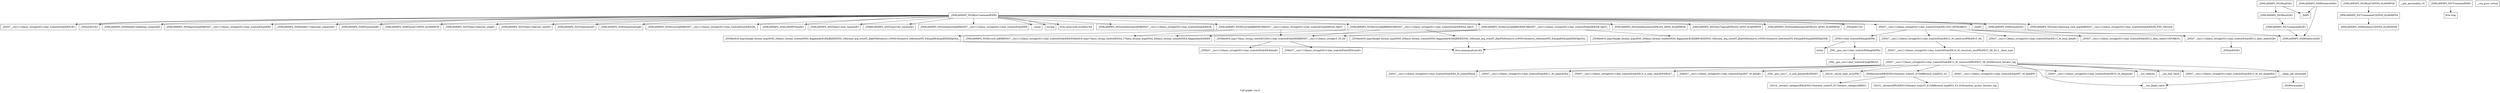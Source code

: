 digraph "Call graph: run.ll" {
	label="Call graph: run.ll";

	Node0x560a1bd2af40 [shape=record,label="{_ZN9LAMMPS_NS5utils8bnumericEPKciS2_bPNS_6LAMMPSE}"];
	Node0x560a1bd28d90 [shape=record,label="{_ZN9LAMMPS_NS3RunC2EPNS_6LAMMPSE}"];
	Node0x560a1bd28d90 -> Node0x560a1bd29470;
	Node0x560a1bd29470 [shape=record,label="{_ZN9LAMMPS_NS7CommandC2EPNS_6LAMMPSE}"];
	Node0x560a1bd29470 -> Node0x560a1bd29c20;
	Node0x560a1bd871b0 [shape=record,label="{_ZN9LAMMPS_NS3Run7commandEiPPc}"];
	Node0x560a1bd871b0 -> Node0x560a1bd2a4b0;
	Node0x560a1bd871b0 -> Node0x560a1bdcad70;
	Node0x560a1bd871b0 -> Node0x560a1bd4a340;
	Node0x560a1bd871b0 -> Node0x560a1bd44780;
	Node0x560a1bd871b0 -> Node0x560a1bdca9c0;
	Node0x560a1bd871b0 -> Node0x560a1bdca720;
	Node0x560a1bd871b0 -> Node0x560a1bd29970;
	Node0x560a1bd871b0 -> Node0x560a1bd48c80;
	Node0x560a1bd871b0 -> Node0x560a1bd485a0;
	Node0x560a1bd871b0 -> Node0x560a1bd468a0;
	Node0x560a1bd871b0 -> Node0x560a1bd42ba0;
	Node0x560a1bd871b0 -> Node0x560a1bd41ae0;
	Node0x560a1bd871b0 -> Node0x560a1bd40760;
	Node0x560a1bd871b0 -> Node0x560a1bd3fe10;
	Node0x560a1bd871b0 -> Node0x560a1bd3e280;
	Node0x560a1bd871b0 -> Node0x560a1bd3a8e0;
	Node0x560a1bd871b0 -> Node0x560a1bdb5030;
	Node0x560a1bd871b0 -> Node0x560a1bd37ac0;
	Node0x560a1bd871b0 -> Node0x560a1bd35610;
	Node0x560a1bd871b0 -> Node0x560a1bd5ed60;
	Node0x560a1bd871b0 -> Node0x560a1bd34ad0;
	Node0x560a1bd871b0 -> Node0x560a1bd33970;
	Node0x560a1bd871b0 -> Node0x560a1bd2af40;
	Node0x560a1bd871b0 -> Node0x560a1bd2a2a0;
	Node0x560a1bd871b0 -> Node0x560a1bd93f20;
	Node0x560a1bd871b0 -> Node0x560a1bd3cbc0;
	Node0x560a1bd871b0 -> Node0x560a1bd2a180;
	Node0x560a1bd871b0 -> Node0x560a1bd2a090;
	Node0x560a1bd871b0 -> Node0x560a1bd2aeb0;
	Node0x560a1bd871b0 -> Node0x560a1bd2a210;
	Node0x560a1bd871b0 -> Node0x560a1bd29a20;
	Node0x560a1bdca9c0 [shape=record,label="{_ZN9LAMMPS_NS5utils16missing_cmd_argsERKNSt7__cxx1112basic_stringIcSt11char_traitsIcESaIcEEEiS8_PNS_5ErrorE}"];
	Node0x560a1bd2a4b0 [shape=record,label="{_ZNSaIcEC1Ev}"];
	Node0x560a1bdcad70 [shape=record,label="{_ZNSt7__cxx1112basic_stringIcSt11char_traitsIcESaIcEEC2IS3_EEPKcRKS3_}"];
	Node0x560a1bdcad70 -> Node0x560a1bd4c440;
	Node0x560a1bdcad70 -> Node0x560a1bd4ecc0;
	Node0x560a1bdcad70 -> Node0x560a1bd4f680;
	Node0x560a1bdcad70 -> Node0x560a1bd46540;
	Node0x560a1bdcad70 -> Node0x560a1bd517a0;
	Node0x560a1bd521a0 [shape=record,label="{__gxx_personality_v0}"];
	Node0x560a1bdca720 [shape=record,label="{_ZNSt7__cxx1112basic_stringIcSt11char_traitsIcESaIcEED1Ev}"];
	Node0x560a1bd86ea0 [shape=record,label="{_ZNSt7__cxx1112basic_stringIcSt11char_traitsIcESaIcEE9_M_createERmm}"];
	Node0x560a1bd882e0 [shape=record,label="{_ZNSt7__cxx1112basic_stringIcSt11char_traitsIcESaIcEE11_M_capacityEm}"];
	Node0x560a1bd8c8a0 [shape=record,label="{_ZNSt7__cxx1112basic_stringIcSt11char_traitsIcESaIcEE13_S_copy_charsEPcPKcS7_}"];
	Node0x560a1bd89520 [shape=record,label="{_ZNKSt7__cxx1112basic_stringIcSt11char_traitsIcESaIcEE7_M_dataEv}"];
	Node0x560a1bd29970 [shape=record,label="{_ZNSaIcED1Ev}"];
	Node0x560a1bdb5030 [shape=record,label="{_ZN9LAMMPS_NS5Error3allERKNSt7__cxx1112basic_stringIcSt11char_traitsIcESaIcEEEiS8_}"];
	Node0x560a1bd5ed60 [shape=record,label="{_ZNK9LAMMPS_NS5Timer10is_timeoutEv}"];
	Node0x560a1bd2a2a0 [shape=record,label="{strcmp}"];
	Node0x560a1bd29a20 [shape=record,label="{_ZN9LAMMPS_NS5utils7logicalEPKciS2_bPNS_6LAMMPSE}"];
	Node0x560a1bd2a210 [shape=record,label="{_ZN9LAMMPS_NS5utils8inumericEPKciS2_bPNS_6LAMMPSE}"];
	Node0x560a1bd2aeb0 [shape=record,label="{_ZN9LAMMPS_NS5Error3allIJRiEEEvRKNSt7__cxx1112basic_stringIcSt11char_traitsIcESaIcEEEiSA_DpOT_}"];
	Node0x560a1bd2aeb0 -> Node0x560a1bd56e50;
	Node0x560a1bd2aeb0 -> Node0x560a1bd597d0;
	Node0x560a1bd2aeb0 -> Node0x560a1bd59f10;
	Node0x560a1bd2a090 [shape=record,label="{_ZN9LAMMPS_NS5Error3allIJRPcEEEvRKNSt7__cxx1112basic_stringIcSt11char_traitsIcESaIcEEEiSB_DpOT_}"];
	Node0x560a1bd2a090 -> Node0x560a1bd56e50;
	Node0x560a1bd2a090 -> Node0x560a1bd5c5c0;
	Node0x560a1bd2a090 -> Node0x560a1bd59f10;
	Node0x560a1bd2a180 [shape=record,label="{_ZN9LAMMPS_NS5Error3allIJRlEEEvRKNSt7__cxx1112basic_stringIcSt11char_traitsIcESaIcEEEiSA_DpOT_}"];
	Node0x560a1bd2a180 -> Node0x560a1bd56e50;
	Node0x560a1bd2a180 -> Node0x560a1bd5d9f0;
	Node0x560a1bd2a180 -> Node0x560a1bd59f10;
	Node0x560a1bd3cbc0 [shape=record,label="{_ZN9LAMMPS_NS5utils8strmatchERKNSt7__cxx1112basic_stringIcSt11char_traitsIcESaIcEEES8_}"];
	Node0x560a1bd93f20 [shape=record,label="{llvm.umul.with.overflow.i64}"];
	Node0x560a1bd33970 [shape=record,label="{_Znam}"];
	Node0x560a1bd34ad0 [shape=record,label="{_ZN9LAMMPS_NS5utils6strdupERKNSt7__cxx1112basic_stringIcSt11char_traitsIcESaIcEEE}"];
	Node0x560a1bd35610 [shape=record,label="{_ZN9LAMMPS_NS5Timer12init_timeoutEv}"];
	Node0x560a1bd37ac0 [shape=record,label="{_ZN9LAMMPS_NS6LAMMPS4initEv}"];
	Node0x560a1bd3a8e0 [shape=record,label="{_ZN9LAMMPS_NS6Output5setupEi}"];
	Node0x560a1bd3e280 [shape=record,label="{_ZN9LAMMPS_NS5Timer4initEv}"];
	Node0x560a1bd3fe10 [shape=record,label="{_ZN9LAMMPS_NS5Timer13barrier_startEv}"];
	Node0x560a1bd40760 [shape=record,label="{_ZN9LAMMPS_NS5Timer12barrier_stopEv}"];
	Node0x560a1bd41ae0 [shape=record,label="{_ZN9LAMMPS_NS6FinishC1EPNS_6LAMMPSE}"];
	Node0x560a1bd42ba0 [shape=record,label="{_ZN9LAMMPS_NS6Finish3endEi}"];
	Node0x560a1bd44780 [shape=record,label="{_ZN9LAMMPS_NS6FinishD2Ev}"];
	Node0x560a1bd44780 -> Node0x560a1bd667f0;
	Node0x560a1bd468a0 [shape=record,label="{_ZN9LAMMPS_NS6Modify17clearstep_computeEv}"];
	Node0x560a1bd485a0 [shape=record,label="{_ZN9LAMMPS_NS5Input3oneERKNSt7__cxx1112basic_stringIcSt11char_traitsIcESaIcEEE}"];
	Node0x560a1bd48c80 [shape=record,label="{_ZN9LAMMPS_NS6Modify15addstep_computeEl}"];
	Node0x560a1bd4a340 [shape=record,label="{_ZdaPv}"];
	Node0x560a1bd6dd70 [shape=record,label="{_ZN9LAMMPS_NS3RunD2Ev}"];
	Node0x560a1bd6dd70 -> Node0x560a1bd6f130;
	Node0x560a1bd715c0 [shape=record,label="{_ZN9LAMMPS_NS3RunD0Ev}"];
	Node0x560a1bd715c0 -> Node0x560a1bd6dd70;
	Node0x560a1bd715c0 -> Node0x560a1bd72810;
	Node0x560a1bd29c20 [shape=record,label="{_ZN9LAMMPS_NS8PointersC2EPNS_6LAMMPSE}"];
	Node0x560a1bd6f130 [shape=record,label="{_ZN9LAMMPS_NS7CommandD2Ev}"];
	Node0x560a1bd6f130 -> Node0x560a1bd667f0;
	Node0x560a1bd73a70 [shape=record,label="{_ZN9LAMMPS_NS7CommandD0Ev}"];
	Node0x560a1bd73a70 -> Node0x560a1bd73f20;
	Node0x560a1bd75480 [shape=record,label="{__cxa_pure_virtual}"];
	Node0x560a1bd667f0 [shape=record,label="{_ZN9LAMMPS_NS8PointersD2Ev}"];
	Node0x560a1bd76410 [shape=record,label="{_ZN9LAMMPS_NS8PointersD0Ev}"];
	Node0x560a1bd76410 -> Node0x560a1bd667f0;
	Node0x560a1bd76410 -> Node0x560a1bd72810;
	Node0x560a1bd72810 [shape=record,label="{_ZdlPv}"];
	Node0x560a1bd73f20 [shape=record,label="{llvm.trap}"];
	Node0x560a1bd4c440 [shape=record,label="{_ZNSt7__cxx1112basic_stringIcSt11char_traitsIcESaIcEE13_M_local_dataEv}"];
	Node0x560a1bd4ecc0 [shape=record,label="{_ZNSt7__cxx1112basic_stringIcSt11char_traitsIcESaIcEE12_Alloc_hiderC1EPcRKS3_}"];
	Node0x560a1bd46540 [shape=record,label="{_ZNSt7__cxx1112basic_stringIcSt11char_traitsIcESaIcEE12_M_constructIPKcEEvT_S8_}"];
	Node0x560a1bd46540 -> Node0x560a1bd7a530;
	Node0x560a1bd4f680 [shape=record,label="{_ZNSt11char_traitsIcE6lengthEPKc}"];
	Node0x560a1bd4f680 -> Node0x560a1bd7bd10;
	Node0x560a1bd4f680 -> Node0x560a1bd7f590;
	Node0x560a1bd517a0 [shape=record,label="{_ZNSt7__cxx1112basic_stringIcSt11char_traitsIcESaIcEE12_Alloc_hiderD2Ev}"];
	Node0x560a1bd517a0 -> Node0x560a1bd80410;
	Node0x560a1bd7a530 [shape=record,label="{_ZNSt7__cxx1112basic_stringIcSt11char_traitsIcESaIcEE16_M_construct_auxIPKcEEvT_S8_St12__false_type}"];
	Node0x560a1bd7a530 -> Node0x560a1bd84020;
	Node0x560a1bd84020 [shape=record,label="{_ZNSt7__cxx1112basic_stringIcSt11char_traitsIcESaIcEE12_M_constructIPKcEEvT_S8_St20forward_iterator_tag}"];
	Node0x560a1bd84020 -> Node0x560a1bd84c00;
	Node0x560a1bd84020 -> Node0x560a1bd85350;
	Node0x560a1bd84020 -> Node0x560a1bd864e0;
	Node0x560a1bd84020 -> Node0x560a1bd86ea0;
	Node0x560a1bd84020 -> Node0x560a1bd878e0;
	Node0x560a1bd84020 -> Node0x560a1bd882e0;
	Node0x560a1bd84020 -> Node0x560a1bd89520;
	Node0x560a1bd84020 -> Node0x560a1bd8c8a0;
	Node0x560a1bd84020 -> Node0x560a1bd8d130;
	Node0x560a1bd84020 -> Node0x560a1bd90680;
	Node0x560a1bd84020 -> Node0x560a1bd910f0;
	Node0x560a1bd84020 -> Node0x560a1bd91720;
	Node0x560a1bd84020 -> Node0x560a1bd920e0;
	Node0x560a1bd84020 -> Node0x560a1bd92990;
	Node0x560a1bd84c00 [shape=record,label="{_ZN9__gnu_cxx17__is_null_pointerIKcEEbPT_}"];
	Node0x560a1bd85350 [shape=record,label="{_ZSt19__throw_logic_errorPKc}"];
	Node0x560a1bd864e0 [shape=record,label="{_ZSt8distanceIPKcENSt15iterator_traitsIT_E15difference_typeES3_S3_}"];
	Node0x560a1bd864e0 -> Node0x560a1bd937d0;
	Node0x560a1bd864e0 -> Node0x560a1bd9f8c0;
	Node0x560a1bd878e0 [shape=record,label="{_ZNSt7__cxx1112basic_stringIcSt11char_traitsIcESaIcEE7_M_dataEPc}"];
	Node0x560a1bd8d130 [shape=record,label="{__cxa_begin_catch}"];
	Node0x560a1bd90680 [shape=record,label="{_ZNSt7__cxx1112basic_stringIcSt11char_traitsIcESaIcEE10_M_disposeEv}"];
	Node0x560a1bd910f0 [shape=record,label="{__cxa_rethrow}"];
	Node0x560a1bd91720 [shape=record,label="{__cxa_end_catch}"];
	Node0x560a1bd92990 [shape=record,label="{__clang_call_terminate}"];
	Node0x560a1bd92990 -> Node0x560a1bd8d130;
	Node0x560a1bd92990 -> Node0x560a1bda8ff0;
	Node0x560a1bda8ff0 [shape=record,label="{_ZSt9terminatev}"];
	Node0x560a1bd920e0 [shape=record,label="{_ZNSt7__cxx1112basic_stringIcSt11char_traitsIcESaIcEE13_M_set_lengthEm}"];
	Node0x560a1bd9f8c0 [shape=record,label="{_ZSt10__distanceIPKcENSt15iterator_traitsIT_E15difference_typeES3_S3_St26random_access_iterator_tag}"];
	Node0x560a1bd937d0 [shape=record,label="{_ZSt19__iterator_categoryIPKcENSt15iterator_traitsIT_E17iterator_categoryERKS3_}"];
	Node0x560a1bd7bd10 [shape=record,label="{_ZN9__gnu_cxx11char_traitsIcE6lengthEPKc}"];
	Node0x560a1bd7bd10 -> Node0x560a1bda9d70;
	Node0x560a1bd7f590 [shape=record,label="{strlen}"];
	Node0x560a1bda9d70 [shape=record,label="{_ZN9__gnu_cxx11char_traitsIcE2eqERKcS3_}"];
	Node0x560a1bd80410 [shape=record,label="{_ZNSaIcED2Ev}"];
	Node0x560a1bd59f10 [shape=record,label="{_ZN9LAMMPS_NS5Error4_allERKNSt7__cxx1112basic_stringIcSt11char_traitsIcESaIcEEEiN3fmt6v9_lmp17basic_string_viewIcEENSA_17basic_format_argsINSA_20basic_format_contextINSA_8appenderEcEEEE}"];
	Node0x560a1bd56e50 [shape=record,label="{_ZN3fmt6v9_lmp17basic_string_viewIcEC2ISt11char_traitsIcESaIcEEERKNSt7__cxx1112basic_stringIcT_T0_EE}"];
	Node0x560a1bd56e50 -> Node0x560a1bdaab90;
	Node0x560a1bd56e50 -> Node0x560a1bdb0150;
	Node0x560a1bd597d0 [shape=record,label="{_ZN3fmt6v9_lmp16make_format_argsINS0_20basic_format_contextINS0_8appenderEcEEJRiEEENS0_16format_arg_storeIT_JDpNSt9remove_cvINSt16remove_referenceIT0_E4typeEE4typeEEEEDpOSA_}"];
	Node0x560a1bd597d0 -> Node0x560a1bdb1360;
	Node0x560a1bdaab90 [shape=record,label="{_ZNKSt7__cxx1112basic_stringIcSt11char_traitsIcESaIcEE4dataEv}"];
	Node0x560a1bdb0150 [shape=record,label="{_ZNKSt7__cxx1112basic_stringIcSt11char_traitsIcESaIcEE4sizeEv}"];
	Node0x560a1bdb1360 [shape=record,label="{llvm.memcpy.p0.p0.i64}"];
	Node0x560a1bd5c5c0 [shape=record,label="{_ZN3fmt6v9_lmp16make_format_argsINS0_20basic_format_contextINS0_8appenderEcEEJRPcEEENS0_16format_arg_storeIT_JDpNSt9remove_cvINSt16remove_referenceIT0_E4typeEE4typeEEEEDpOSB_}"];
	Node0x560a1bd5c5c0 -> Node0x560a1bdb1360;
	Node0x560a1bd5d9f0 [shape=record,label="{_ZN3fmt6v9_lmp16make_format_argsINS0_20basic_format_contextINS0_8appenderEcEEJRlEEENS0_16format_arg_storeIT_JDpNSt9remove_cvINSt16remove_referenceIT0_E4typeEE4typeEEEEDpOSA_}"];
	Node0x560a1bd5d9f0 -> Node0x560a1bdb1360;
}
